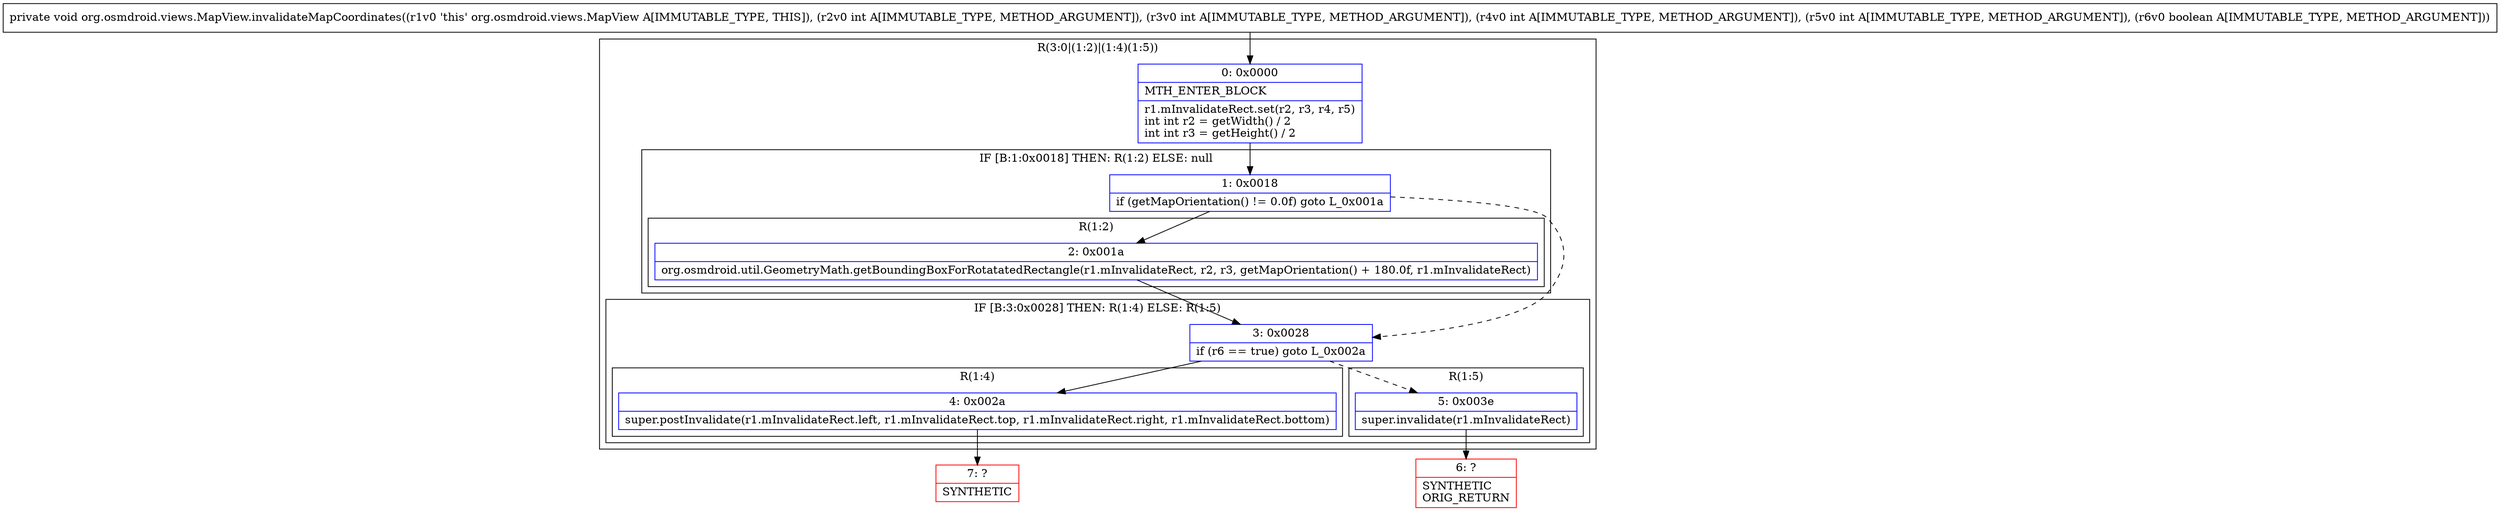 digraph "CFG fororg.osmdroid.views.MapView.invalidateMapCoordinates(IIIIZ)V" {
subgraph cluster_Region_1724562556 {
label = "R(3:0|(1:2)|(1:4)(1:5))";
node [shape=record,color=blue];
Node_0 [shape=record,label="{0\:\ 0x0000|MTH_ENTER_BLOCK\l|r1.mInvalidateRect.set(r2, r3, r4, r5)\lint int r2 = getWidth() \/ 2\lint int r3 = getHeight() \/ 2\l}"];
subgraph cluster_IfRegion_2001095072 {
label = "IF [B:1:0x0018] THEN: R(1:2) ELSE: null";
node [shape=record,color=blue];
Node_1 [shape=record,label="{1\:\ 0x0018|if (getMapOrientation() != 0.0f) goto L_0x001a\l}"];
subgraph cluster_Region_1132841158 {
label = "R(1:2)";
node [shape=record,color=blue];
Node_2 [shape=record,label="{2\:\ 0x001a|org.osmdroid.util.GeometryMath.getBoundingBoxForRotatatedRectangle(r1.mInvalidateRect, r2, r3, getMapOrientation() + 180.0f, r1.mInvalidateRect)\l}"];
}
}
subgraph cluster_IfRegion_1454753047 {
label = "IF [B:3:0x0028] THEN: R(1:4) ELSE: R(1:5)";
node [shape=record,color=blue];
Node_3 [shape=record,label="{3\:\ 0x0028|if (r6 == true) goto L_0x002a\l}"];
subgraph cluster_Region_856059345 {
label = "R(1:4)";
node [shape=record,color=blue];
Node_4 [shape=record,label="{4\:\ 0x002a|super.postInvalidate(r1.mInvalidateRect.left, r1.mInvalidateRect.top, r1.mInvalidateRect.right, r1.mInvalidateRect.bottom)\l}"];
}
subgraph cluster_Region_2084738702 {
label = "R(1:5)";
node [shape=record,color=blue];
Node_5 [shape=record,label="{5\:\ 0x003e|super.invalidate(r1.mInvalidateRect)\l}"];
}
}
}
Node_6 [shape=record,color=red,label="{6\:\ ?|SYNTHETIC\lORIG_RETURN\l}"];
Node_7 [shape=record,color=red,label="{7\:\ ?|SYNTHETIC\l}"];
MethodNode[shape=record,label="{private void org.osmdroid.views.MapView.invalidateMapCoordinates((r1v0 'this' org.osmdroid.views.MapView A[IMMUTABLE_TYPE, THIS]), (r2v0 int A[IMMUTABLE_TYPE, METHOD_ARGUMENT]), (r3v0 int A[IMMUTABLE_TYPE, METHOD_ARGUMENT]), (r4v0 int A[IMMUTABLE_TYPE, METHOD_ARGUMENT]), (r5v0 int A[IMMUTABLE_TYPE, METHOD_ARGUMENT]), (r6v0 boolean A[IMMUTABLE_TYPE, METHOD_ARGUMENT])) }"];
MethodNode -> Node_0;
Node_0 -> Node_1;
Node_1 -> Node_2;
Node_1 -> Node_3[style=dashed];
Node_2 -> Node_3;
Node_3 -> Node_4;
Node_3 -> Node_5[style=dashed];
Node_4 -> Node_7;
Node_5 -> Node_6;
}

